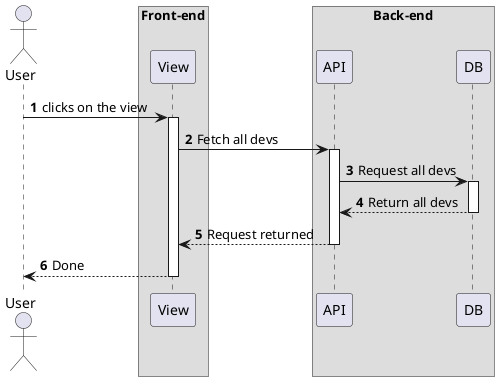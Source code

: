 @startuml
autonumber

actor User as U

box "Front-end"
participant View as A
end box

box "Back-end"
participant API as B
participant DB as C
end box

U -> A : clicks on the view
activate A

A -> B : Fetch all devs
activate B

B -> C : Request all devs
activate C

C  --> B : Return all devs
deactivate C

B --> A : Request returned
deactivate B

A --> U : Done
deactivate A
@enduml